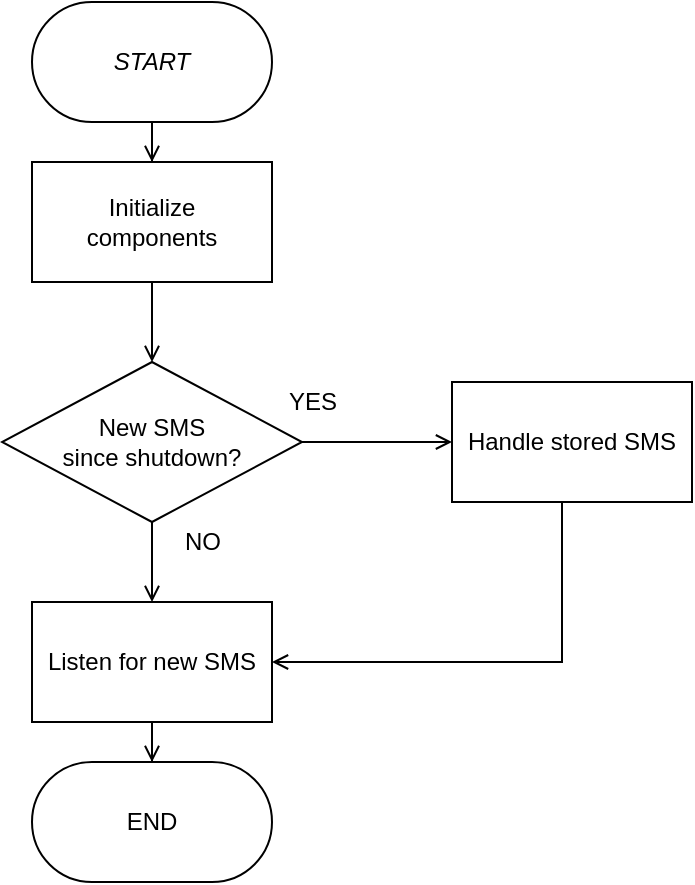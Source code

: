 <mxfile version="13.0.3" type="device" pages="3"><diagram id="t2SoIWRM79ZkpDuz5LRH" name="Page-1"><mxGraphModel dx="1024" dy="592" grid="1" gridSize="10" guides="1" tooltips="1" connect="1" arrows="1" fold="1" page="1" pageScale="1" pageWidth="827" pageHeight="1169" math="0" shadow="0"><root><mxCell id="0"/><mxCell id="1" parent="0"/><mxCell id="SwYb8H9Q9ACyeYJjZjuk-16" style="edgeStyle=orthogonalEdgeStyle;rounded=0;orthogonalLoop=1;jettySize=auto;html=1;endArrow=open;endFill=0;" parent="1" source="SwYb8H9Q9ACyeYJjZjuk-3" target="SwYb8H9Q9ACyeYJjZjuk-6" edge="1"><mxGeometry relative="1" as="geometry"/></mxCell><mxCell id="SwYb8H9Q9ACyeYJjZjuk-3" value="Listen for new SMS" style="rounded=1;whiteSpace=wrap;html=1;arcSize=0;" parent="1" vertex="1"><mxGeometry x="135" y="520" width="120" height="60" as="geometry"/></mxCell><mxCell id="SwYb8H9Q9ACyeYJjZjuk-6" value="END" style="rounded=1;whiteSpace=wrap;html=1;arcSize=50;" parent="1" vertex="1"><mxGeometry x="135" y="600" width="120" height="60" as="geometry"/></mxCell><mxCell id="SwYb8H9Q9ACyeYJjZjuk-11" style="edgeStyle=orthogonalEdgeStyle;rounded=0;orthogonalLoop=1;jettySize=auto;html=1;endArrow=open;endFill=0;" parent="1" source="SwYb8H9Q9ACyeYJjZjuk-8" target="SwYb8H9Q9ACyeYJjZjuk-10" edge="1"><mxGeometry relative="1" as="geometry"/></mxCell><mxCell id="SwYb8H9Q9ACyeYJjZjuk-8" value="&lt;i&gt;START&lt;/i&gt;" style="rounded=1;whiteSpace=wrap;html=1;arcSize=50;" parent="1" vertex="1"><mxGeometry x="135" y="220" width="120" height="60" as="geometry"/></mxCell><mxCell id="SwYb8H9Q9ACyeYJjZjuk-13" style="edgeStyle=orthogonalEdgeStyle;rounded=0;orthogonalLoop=1;jettySize=auto;html=1;endArrow=open;endFill=0;" parent="1" source="SwYb8H9Q9ACyeYJjZjuk-10" target="SwYb8H9Q9ACyeYJjZjuk-12" edge="1"><mxGeometry relative="1" as="geometry"/></mxCell><mxCell id="SwYb8H9Q9ACyeYJjZjuk-10" value="Initialize&lt;br&gt;components" style="rounded=1;whiteSpace=wrap;html=1;arcSize=0;" parent="1" vertex="1"><mxGeometry x="135" y="300" width="120" height="60" as="geometry"/></mxCell><mxCell id="SwYb8H9Q9ACyeYJjZjuk-15" style="edgeStyle=orthogonalEdgeStyle;rounded=0;orthogonalLoop=1;jettySize=auto;html=1;endArrow=open;endFill=0;" parent="1" source="SwYb8H9Q9ACyeYJjZjuk-12" target="SwYb8H9Q9ACyeYJjZjuk-3" edge="1"><mxGeometry relative="1" as="geometry"/></mxCell><mxCell id="SwYb8H9Q9ACyeYJjZjuk-17" style="edgeStyle=orthogonalEdgeStyle;rounded=0;orthogonalLoop=1;jettySize=auto;html=1;endArrow=open;endFill=0;" parent="1" source="SwYb8H9Q9ACyeYJjZjuk-12" edge="1"><mxGeometry relative="1" as="geometry"><mxPoint x="345" y="440" as="targetPoint"/></mxGeometry></mxCell><mxCell id="SwYb8H9Q9ACyeYJjZjuk-12" value="New SMS&lt;br&gt;since shutdown?" style="rhombus;whiteSpace=wrap;html=1;" parent="1" vertex="1"><mxGeometry x="120" y="400" width="150" height="80" as="geometry"/></mxCell><mxCell id="SwYb8H9Q9ACyeYJjZjuk-14" value="NO" style="text;html=1;align=center;verticalAlign=middle;resizable=0;points=[];autosize=1;" parent="1" vertex="1"><mxGeometry x="205" y="480" width="30" height="20" as="geometry"/></mxCell><mxCell id="SwYb8H9Q9ACyeYJjZjuk-19" style="edgeStyle=orthogonalEdgeStyle;rounded=0;orthogonalLoop=1;jettySize=auto;html=1;entryX=1;entryY=0.5;entryDx=0;entryDy=0;endArrow=open;endFill=0;" parent="1" source="SwYb8H9Q9ACyeYJjZjuk-18" target="SwYb8H9Q9ACyeYJjZjuk-3" edge="1"><mxGeometry relative="1" as="geometry"><Array as="points"><mxPoint x="400" y="550"/></Array></mxGeometry></mxCell><mxCell id="SwYb8H9Q9ACyeYJjZjuk-18" value="Handle stored SMS" style="rounded=1;whiteSpace=wrap;html=1;arcSize=0;" parent="1" vertex="1"><mxGeometry x="345" y="410" width="120" height="60" as="geometry"/></mxCell><mxCell id="SwYb8H9Q9ACyeYJjZjuk-21" value="YES" style="text;html=1;align=center;verticalAlign=middle;resizable=0;points=[];autosize=1;" parent="1" vertex="1"><mxGeometry x="255" y="410" width="40" height="20" as="geometry"/></mxCell></root></mxGraphModel></diagram><diagram id="8-LgqG3yTg60NVNHG03z" name="Page-2"><mxGraphModel dx="1024" dy="592" grid="1" gridSize="10" guides="1" tooltips="1" connect="1" arrows="1" fold="1" page="1" pageScale="1" pageWidth="827" pageHeight="1169" math="0" shadow="0"><root><mxCell id="xF_GRYgrp24DpXlGvS3z-0"/><mxCell id="xF_GRYgrp24DpXlGvS3z-1" parent="xF_GRYgrp24DpXlGvS3z-0"/><mxCell id="eFAOa7kPJgOWALRHX8Mt-1" style="edgeStyle=orthogonalEdgeStyle;rounded=0;orthogonalLoop=1;jettySize=auto;html=1;entryX=0.5;entryY=0;entryDx=0;entryDy=0;endArrow=open;endFill=0;" edge="1" parent="xF_GRYgrp24DpXlGvS3z-1" source="xF_GRYgrp24DpXlGvS3z-2" target="eFAOa7kPJgOWALRHX8Mt-0"><mxGeometry relative="1" as="geometry"/></mxCell><mxCell id="xF_GRYgrp24DpXlGvS3z-2" value="&lt;i&gt;START&lt;/i&gt;" style="rounded=1;whiteSpace=wrap;html=1;arcSize=50;" parent="xF_GRYgrp24DpXlGvS3z-1" vertex="1"><mxGeometry x="200" y="80" width="120" height="60" as="geometry"/></mxCell><mxCell id="268xfpPRZ1TeGMwq7V8C-1" style="edgeStyle=orthogonalEdgeStyle;rounded=0;orthogonalLoop=1;jettySize=auto;html=1;endArrow=open;endFill=0;" edge="1" parent="xF_GRYgrp24DpXlGvS3z-1" source="eFAOa7kPJgOWALRHX8Mt-0" target="268xfpPRZ1TeGMwq7V8C-0"><mxGeometry relative="1" as="geometry"/></mxCell><mxCell id="eFAOa7kPJgOWALRHX8Mt-0" value="Receive SMS and parse" style="rounded=1;whiteSpace=wrap;html=1;arcSize=0;" vertex="1" parent="xF_GRYgrp24DpXlGvS3z-1"><mxGeometry x="200" y="160" width="120" height="60" as="geometry"/></mxCell><mxCell id="PD3LGzvw-70k2xK4j6_e-1" style="edgeStyle=orthogonalEdgeStyle;rounded=0;orthogonalLoop=1;jettySize=auto;html=1;endArrow=open;endFill=0;" edge="1" parent="xF_GRYgrp24DpXlGvS3z-1" source="268xfpPRZ1TeGMwq7V8C-0" target="PD3LGzvw-70k2xK4j6_e-0"><mxGeometry relative="1" as="geometry"/></mxCell><mxCell id="PD3LGzvw-70k2xK4j6_e-6" style="edgeStyle=orthogonalEdgeStyle;rounded=0;orthogonalLoop=1;jettySize=auto;html=1;endArrow=open;endFill=0;" edge="1" parent="xF_GRYgrp24DpXlGvS3z-1" source="268xfpPRZ1TeGMwq7V8C-0" target="PD3LGzvw-70k2xK4j6_e-4"><mxGeometry relative="1" as="geometry"/></mxCell><mxCell id="268xfpPRZ1TeGMwq7V8C-0" value="Phonenumber&lt;br&gt;authentication&lt;br&gt;OK?" style="rhombus;whiteSpace=wrap;html=1;" vertex="1" parent="xF_GRYgrp24DpXlGvS3z-1"><mxGeometry x="185" y="240" width="150" height="80" as="geometry"/></mxCell><mxCell id="LEAYWtTs84V-dihdQUOl-2" style="edgeStyle=orthogonalEdgeStyle;rounded=0;orthogonalLoop=1;jettySize=auto;html=1;entryX=1;entryY=0.5;entryDx=0;entryDy=0;endArrow=open;endFill=0;" edge="1" parent="xF_GRYgrp24DpXlGvS3z-1" source="PD3LGzvw-70k2xK4j6_e-0" target="LEAYWtTs84V-dihdQUOl-0"><mxGeometry relative="1" as="geometry"><Array as="points"><mxPoint x="460" y="585"/></Array></mxGeometry></mxCell><mxCell id="PD3LGzvw-70k2xK4j6_e-0" value="Send SMS to usernumber containing errormessage" style="rounded=1;whiteSpace=wrap;html=1;arcSize=0;" vertex="1" parent="xF_GRYgrp24DpXlGvS3z-1"><mxGeometry x="400" y="250" width="120" height="60" as="geometry"/></mxCell><mxCell id="PD3LGzvw-70k2xK4j6_e-2" value="NO" style="text;html=1;align=center;verticalAlign=middle;resizable=0;points=[];autosize=1;" vertex="1" parent="xF_GRYgrp24DpXlGvS3z-1"><mxGeometry x="335" y="260" width="30" height="20" as="geometry"/></mxCell><mxCell id="PD3LGzvw-70k2xK4j6_e-3" value="YES" style="text;html=1;align=center;verticalAlign=middle;resizable=0;points=[];autosize=1;" vertex="1" parent="xF_GRYgrp24DpXlGvS3z-1"><mxGeometry x="210" y="320" width="40" height="20" as="geometry"/></mxCell><mxCell id="PD3LGzvw-70k2xK4j6_e-7" style="edgeStyle=orthogonalEdgeStyle;rounded=0;orthogonalLoop=1;jettySize=auto;html=1;endArrow=open;endFill=0;" edge="1" parent="xF_GRYgrp24DpXlGvS3z-1" source="PD3LGzvw-70k2xK4j6_e-4" target="PD3LGzvw-70k2xK4j6_e-5"><mxGeometry relative="1" as="geometry"/></mxCell><mxCell id="PD3LGzvw-70k2xK4j6_e-4" value="Do command" style="rounded=1;whiteSpace=wrap;html=1;arcSize=0;" vertex="1" parent="xF_GRYgrp24DpXlGvS3z-1"><mxGeometry x="200" y="360" width="120" height="60" as="geometry"/></mxCell><mxCell id="LEAYWtTs84V-dihdQUOl-1" style="edgeStyle=orthogonalEdgeStyle;rounded=0;orthogonalLoop=1;jettySize=auto;html=1;endArrow=open;endFill=0;" edge="1" parent="xF_GRYgrp24DpXlGvS3z-1" source="PD3LGzvw-70k2xK4j6_e-5" target="LEAYWtTs84V-dihdQUOl-0"><mxGeometry relative="1" as="geometry"/></mxCell><mxCell id="PD3LGzvw-70k2xK4j6_e-5" value="Send result in SMS to usernumber" style="rounded=1;whiteSpace=wrap;html=1;arcSize=0;" vertex="1" parent="xF_GRYgrp24DpXlGvS3z-1"><mxGeometry x="200" y="460" width="120" height="60" as="geometry"/></mxCell><mxCell id="LEAYWtTs84V-dihdQUOl-0" value="END" style="rounded=1;whiteSpace=wrap;html=1;arcSize=50;" vertex="1" parent="xF_GRYgrp24DpXlGvS3z-1"><mxGeometry x="200" y="555" width="120" height="60" as="geometry"/></mxCell></root></mxGraphModel></diagram><diagram id="4uOaa3WKATa_KkYNtq0j" name="Page-3"><mxGraphModel dx="1024" dy="592" grid="1" gridSize="10" guides="1" tooltips="1" connect="1" arrows="1" fold="1" page="1" pageScale="1" pageWidth="827" pageHeight="1169" math="0" shadow="0"><root><mxCell id="Itm3lQbeXctixn3Mn8Ls-0"/><mxCell id="Itm3lQbeXctixn3Mn8Ls-1" parent="Itm3lQbeXctixn3Mn8Ls-0"/></root></mxGraphModel></diagram></mxfile>